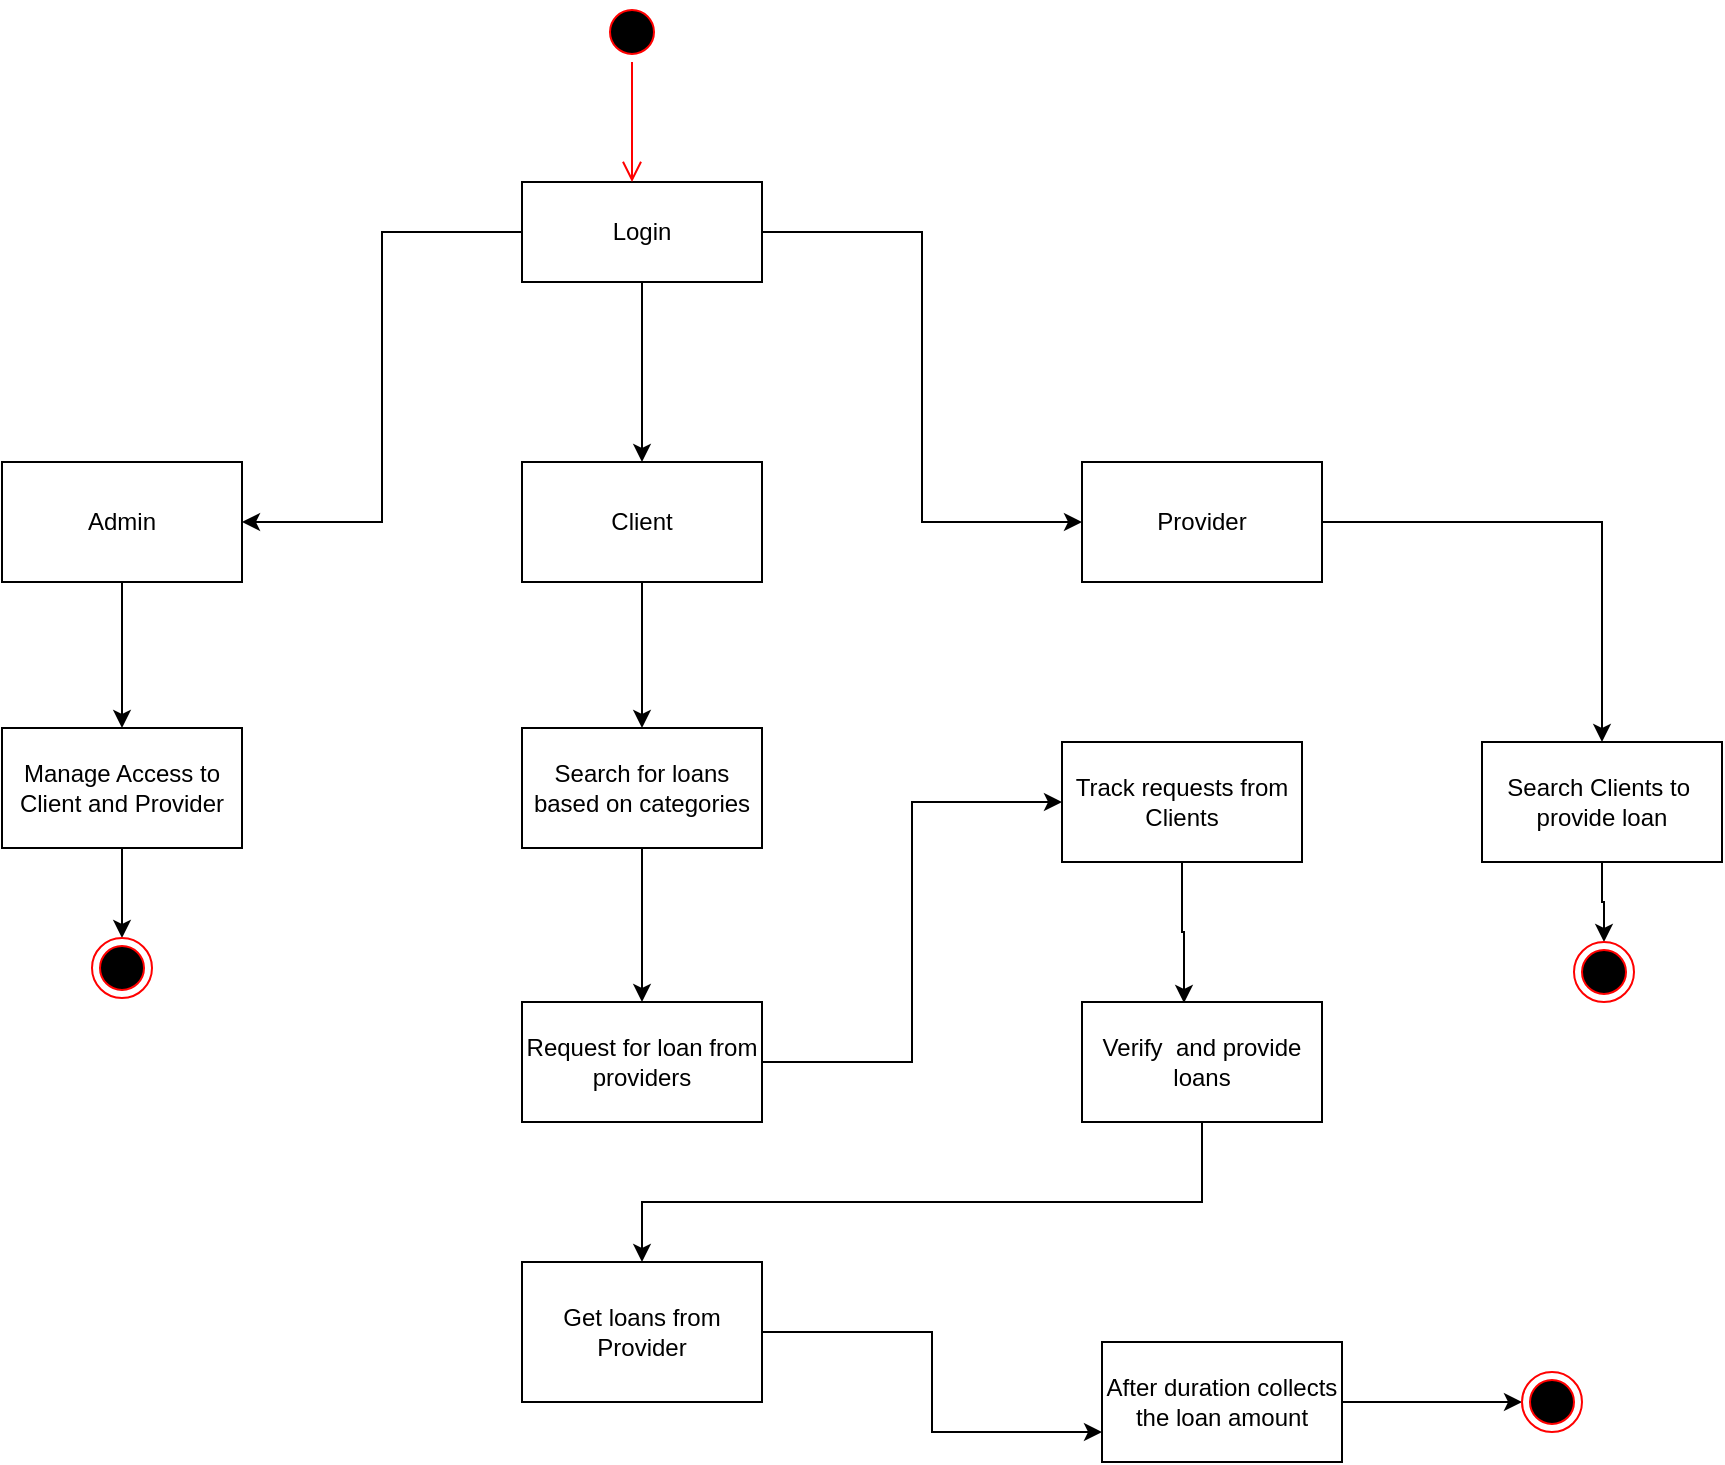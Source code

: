 <mxfile version="24.7.5">
  <diagram name="Page-1" id="e7e014a7-5840-1c2e-5031-d8a46d1fe8dd">
    <mxGraphModel dx="1105" dy="1412" grid="1" gridSize="10" guides="1" tooltips="1" connect="1" arrows="1" fold="1" page="1" pageScale="1" pageWidth="1169" pageHeight="826" background="none" math="0" shadow="0">
      <root>
        <mxCell id="0" />
        <mxCell id="1" parent="0" />
        <mxCell id="02nyzYrqLC2eCzCffFgB-52" style="edgeStyle=orthogonalEdgeStyle;rounded=0;orthogonalLoop=1;jettySize=auto;html=1;entryX=0.5;entryY=0;entryDx=0;entryDy=0;" parent="1" source="02nyzYrqLC2eCzCffFgB-41" target="02nyzYrqLC2eCzCffFgB-43" edge="1">
          <mxGeometry relative="1" as="geometry" />
        </mxCell>
        <mxCell id="02nyzYrqLC2eCzCffFgB-53" style="edgeStyle=orthogonalEdgeStyle;rounded=0;orthogonalLoop=1;jettySize=auto;html=1;entryX=0;entryY=0.5;entryDx=0;entryDy=0;" parent="1" source="02nyzYrqLC2eCzCffFgB-41" target="02nyzYrqLC2eCzCffFgB-44" edge="1">
          <mxGeometry relative="1" as="geometry" />
        </mxCell>
        <mxCell id="02nyzYrqLC2eCzCffFgB-54" style="edgeStyle=orthogonalEdgeStyle;rounded=0;orthogonalLoop=1;jettySize=auto;html=1;entryX=1;entryY=0.5;entryDx=0;entryDy=0;" parent="1" source="02nyzYrqLC2eCzCffFgB-41" target="02nyzYrqLC2eCzCffFgB-42" edge="1">
          <mxGeometry relative="1" as="geometry" />
        </mxCell>
        <mxCell id="02nyzYrqLC2eCzCffFgB-41" value="Login" style="rounded=0;whiteSpace=wrap;html=1;" parent="1" vertex="1">
          <mxGeometry x="400" y="20" width="120" height="50" as="geometry" />
        </mxCell>
        <mxCell id="02nyzYrqLC2eCzCffFgB-56" style="edgeStyle=orthogonalEdgeStyle;rounded=0;orthogonalLoop=1;jettySize=auto;html=1;entryX=0.5;entryY=0;entryDx=0;entryDy=0;" parent="1" source="02nyzYrqLC2eCzCffFgB-42" target="02nyzYrqLC2eCzCffFgB-45" edge="1">
          <mxGeometry relative="1" as="geometry" />
        </mxCell>
        <mxCell id="02nyzYrqLC2eCzCffFgB-42" value="Admin" style="rounded=0;whiteSpace=wrap;html=1;" parent="1" vertex="1">
          <mxGeometry x="140" y="160" width="120" height="60" as="geometry" />
        </mxCell>
        <mxCell id="02nyzYrqLC2eCzCffFgB-57" style="edgeStyle=orthogonalEdgeStyle;rounded=0;orthogonalLoop=1;jettySize=auto;html=1;" parent="1" source="02nyzYrqLC2eCzCffFgB-43" target="02nyzYrqLC2eCzCffFgB-47" edge="1">
          <mxGeometry relative="1" as="geometry" />
        </mxCell>
        <mxCell id="02nyzYrqLC2eCzCffFgB-43" value="Client" style="rounded=0;whiteSpace=wrap;html=1;" parent="1" vertex="1">
          <mxGeometry x="400" y="160" width="120" height="60" as="geometry" />
        </mxCell>
        <mxCell id="02nyzYrqLC2eCzCffFgB-65" style="edgeStyle=orthogonalEdgeStyle;rounded=0;orthogonalLoop=1;jettySize=auto;html=1;entryX=0.5;entryY=0;entryDx=0;entryDy=0;" parent="1" source="02nyzYrqLC2eCzCffFgB-44" target="02nyzYrqLC2eCzCffFgB-64" edge="1">
          <mxGeometry relative="1" as="geometry" />
        </mxCell>
        <mxCell id="02nyzYrqLC2eCzCffFgB-44" value="Provider" style="rounded=0;whiteSpace=wrap;html=1;" parent="1" vertex="1">
          <mxGeometry x="680" y="160" width="120" height="60" as="geometry" />
        </mxCell>
        <mxCell id="pBlvIfWRrubEzwp-LKnp-4" value="" style="edgeStyle=orthogonalEdgeStyle;rounded=0;orthogonalLoop=1;jettySize=auto;html=1;" edge="1" parent="1" source="02nyzYrqLC2eCzCffFgB-45" target="pBlvIfWRrubEzwp-LKnp-3">
          <mxGeometry relative="1" as="geometry" />
        </mxCell>
        <mxCell id="02nyzYrqLC2eCzCffFgB-45" value="Manage Access to Client and Provider" style="rounded=0;whiteSpace=wrap;html=1;" parent="1" vertex="1">
          <mxGeometry x="140" y="293" width="120" height="60" as="geometry" />
        </mxCell>
        <mxCell id="02nyzYrqLC2eCzCffFgB-59" style="edgeStyle=orthogonalEdgeStyle;rounded=0;orthogonalLoop=1;jettySize=auto;html=1;entryX=0;entryY=0.5;entryDx=0;entryDy=0;" parent="1" source="02nyzYrqLC2eCzCffFgB-46" target="02nyzYrqLC2eCzCffFgB-48" edge="1">
          <mxGeometry relative="1" as="geometry" />
        </mxCell>
        <mxCell id="02nyzYrqLC2eCzCffFgB-46" value="Request for loan from providers" style="rounded=0;whiteSpace=wrap;html=1;" parent="1" vertex="1">
          <mxGeometry x="400" y="430" width="120" height="60" as="geometry" />
        </mxCell>
        <mxCell id="02nyzYrqLC2eCzCffFgB-58" style="edgeStyle=orthogonalEdgeStyle;rounded=0;orthogonalLoop=1;jettySize=auto;html=1;entryX=0.5;entryY=0;entryDx=0;entryDy=0;" parent="1" source="02nyzYrqLC2eCzCffFgB-47" target="02nyzYrqLC2eCzCffFgB-46" edge="1">
          <mxGeometry relative="1" as="geometry" />
        </mxCell>
        <mxCell id="02nyzYrqLC2eCzCffFgB-47" value="Search for loans based on categories" style="rounded=0;whiteSpace=wrap;html=1;" parent="1" vertex="1">
          <mxGeometry x="400" y="293" width="120" height="60" as="geometry" />
        </mxCell>
        <mxCell id="02nyzYrqLC2eCzCffFgB-48" value="Track requests from Clients" style="rounded=0;whiteSpace=wrap;html=1;" parent="1" vertex="1">
          <mxGeometry x="670" y="300" width="120" height="60" as="geometry" />
        </mxCell>
        <mxCell id="02nyzYrqLC2eCzCffFgB-62" style="edgeStyle=orthogonalEdgeStyle;rounded=0;orthogonalLoop=1;jettySize=auto;html=1;entryX=0.5;entryY=0;entryDx=0;entryDy=0;" parent="1" source="02nyzYrqLC2eCzCffFgB-49" target="02nyzYrqLC2eCzCffFgB-51" edge="1">
          <mxGeometry relative="1" as="geometry">
            <Array as="points">
              <mxPoint x="740" y="530" />
              <mxPoint x="460" y="530" />
            </Array>
          </mxGeometry>
        </mxCell>
        <mxCell id="02nyzYrqLC2eCzCffFgB-49" value="Verify&amp;nbsp; and provide loans" style="rounded=0;whiteSpace=wrap;html=1;" parent="1" vertex="1">
          <mxGeometry x="680" y="430" width="120" height="60" as="geometry" />
        </mxCell>
        <mxCell id="pBlvIfWRrubEzwp-LKnp-6" value="" style="edgeStyle=orthogonalEdgeStyle;rounded=0;orthogonalLoop=1;jettySize=auto;html=1;" edge="1" parent="1" source="02nyzYrqLC2eCzCffFgB-50" target="pBlvIfWRrubEzwp-LKnp-5">
          <mxGeometry relative="1" as="geometry" />
        </mxCell>
        <mxCell id="02nyzYrqLC2eCzCffFgB-50" value="After duration collects the loan amount" style="rounded=0;whiteSpace=wrap;html=1;" parent="1" vertex="1">
          <mxGeometry x="690" y="600" width="120" height="60" as="geometry" />
        </mxCell>
        <mxCell id="02nyzYrqLC2eCzCffFgB-63" style="edgeStyle=orthogonalEdgeStyle;rounded=0;orthogonalLoop=1;jettySize=auto;html=1;entryX=0;entryY=0.75;entryDx=0;entryDy=0;" parent="1" source="02nyzYrqLC2eCzCffFgB-51" target="02nyzYrqLC2eCzCffFgB-50" edge="1">
          <mxGeometry relative="1" as="geometry" />
        </mxCell>
        <mxCell id="02nyzYrqLC2eCzCffFgB-51" value="Get loans from Provider" style="rounded=0;whiteSpace=wrap;html=1;" parent="1" vertex="1">
          <mxGeometry x="400" y="560" width="120" height="70" as="geometry" />
        </mxCell>
        <mxCell id="02nyzYrqLC2eCzCffFgB-61" style="edgeStyle=orthogonalEdgeStyle;rounded=0;orthogonalLoop=1;jettySize=auto;html=1;entryX=0.425;entryY=0.008;entryDx=0;entryDy=0;entryPerimeter=0;" parent="1" source="02nyzYrqLC2eCzCffFgB-48" target="02nyzYrqLC2eCzCffFgB-49" edge="1">
          <mxGeometry relative="1" as="geometry" />
        </mxCell>
        <mxCell id="pBlvIfWRrubEzwp-LKnp-8" value="" style="edgeStyle=orthogonalEdgeStyle;rounded=0;orthogonalLoop=1;jettySize=auto;html=1;" edge="1" parent="1" source="02nyzYrqLC2eCzCffFgB-64" target="pBlvIfWRrubEzwp-LKnp-7">
          <mxGeometry relative="1" as="geometry" />
        </mxCell>
        <mxCell id="02nyzYrqLC2eCzCffFgB-64" value="Search Clients to&amp;nbsp; provide loan" style="rounded=0;whiteSpace=wrap;html=1;" parent="1" vertex="1">
          <mxGeometry x="880" y="300" width="120" height="60" as="geometry" />
        </mxCell>
        <mxCell id="pBlvIfWRrubEzwp-LKnp-1" value="" style="ellipse;html=1;shape=startState;fillColor=#000000;strokeColor=#ff0000;" vertex="1" parent="1">
          <mxGeometry x="440" y="-70" width="30" height="30" as="geometry" />
        </mxCell>
        <mxCell id="pBlvIfWRrubEzwp-LKnp-2" value="" style="edgeStyle=orthogonalEdgeStyle;html=1;verticalAlign=bottom;endArrow=open;endSize=8;strokeColor=#ff0000;rounded=0;" edge="1" source="pBlvIfWRrubEzwp-LKnp-1" parent="1">
          <mxGeometry relative="1" as="geometry">
            <mxPoint x="455" y="20" as="targetPoint" />
          </mxGeometry>
        </mxCell>
        <mxCell id="pBlvIfWRrubEzwp-LKnp-3" value="" style="ellipse;html=1;shape=endState;fillColor=#000000;strokeColor=#ff0000;" vertex="1" parent="1">
          <mxGeometry x="185" y="398" width="30" height="30" as="geometry" />
        </mxCell>
        <mxCell id="pBlvIfWRrubEzwp-LKnp-5" value="" style="ellipse;html=1;shape=endState;fillColor=#000000;strokeColor=#ff0000;" vertex="1" parent="1">
          <mxGeometry x="900" y="615" width="30" height="30" as="geometry" />
        </mxCell>
        <mxCell id="pBlvIfWRrubEzwp-LKnp-7" value="" style="ellipse;html=1;shape=endState;fillColor=#000000;strokeColor=#ff0000;" vertex="1" parent="1">
          <mxGeometry x="926" y="400" width="30" height="30" as="geometry" />
        </mxCell>
      </root>
    </mxGraphModel>
  </diagram>
</mxfile>
